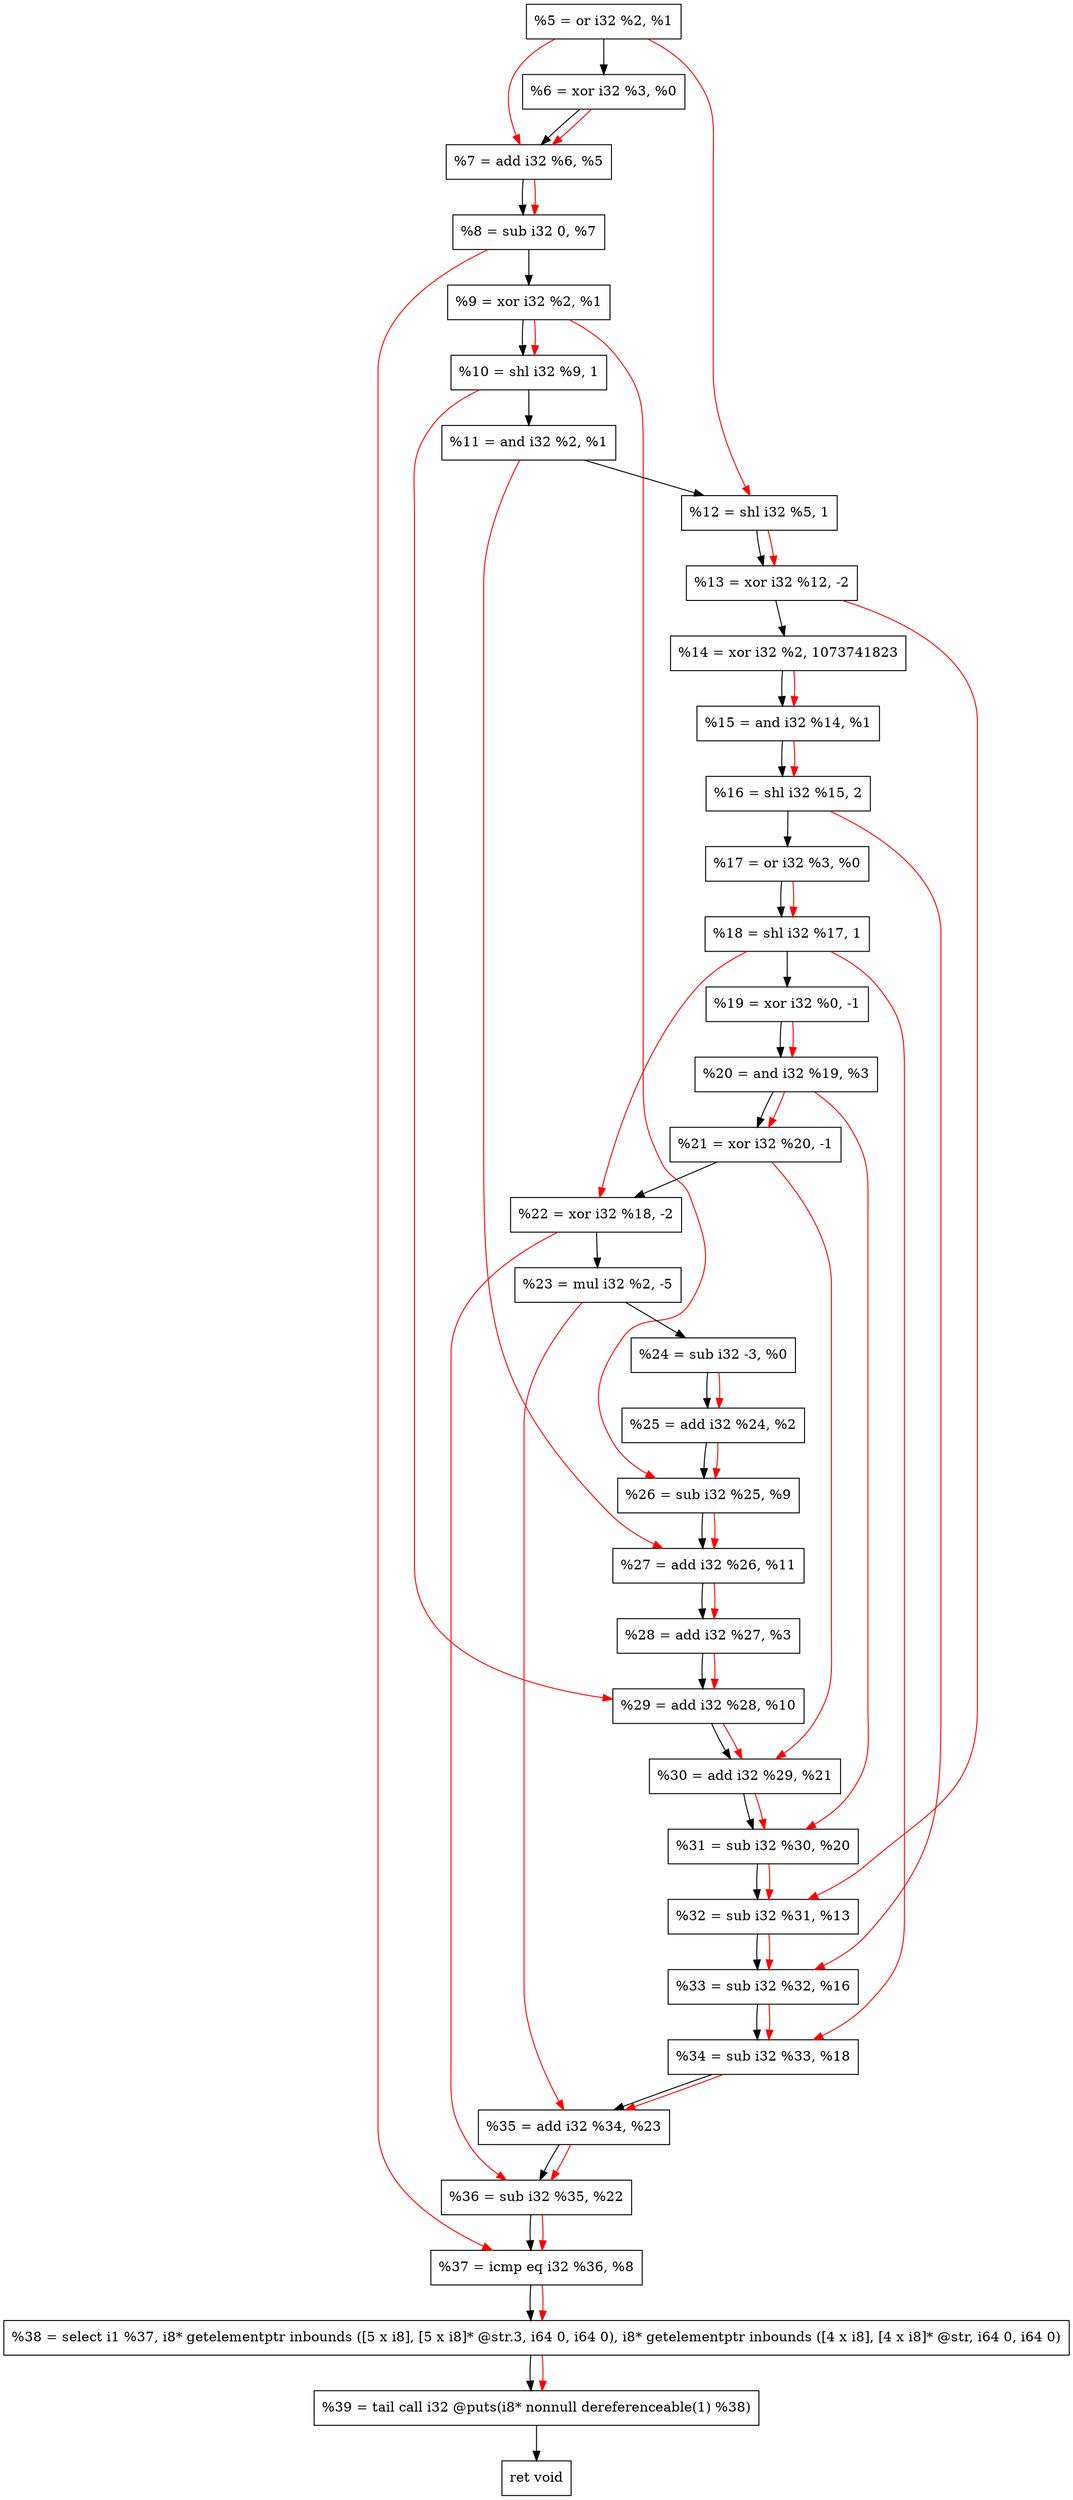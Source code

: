 digraph "DFG for'crackme' function" {
	Node0xbc69d0[shape=record, label="  %5 = or i32 %2, %1"];
	Node0xbc6a40[shape=record, label="  %6 = xor i32 %3, %0"];
	Node0xbc6ab0[shape=record, label="  %7 = add i32 %6, %5"];
	Node0xbc7130[shape=record, label="  %8 = sub i32 0, %7"];
	Node0xbc71a0[shape=record, label="  %9 = xor i32 %2, %1"];
	Node0xbc7240[shape=record, label="  %10 = shl i32 %9, 1"];
	Node0xbc72b0[shape=record, label="  %11 = and i32 %2, %1"];
	Node0xbc7320[shape=record, label="  %12 = shl i32 %5, 1"];
	Node0xbc73c0[shape=record, label="  %13 = xor i32 %12, -2"];
	Node0xbc7460[shape=record, label="  %14 = xor i32 %2, 1073741823"];
	Node0xbc74d0[shape=record, label="  %15 = and i32 %14, %1"];
	Node0xbc7570[shape=record, label="  %16 = shl i32 %15, 2"];
	Node0xbc75e0[shape=record, label="  %17 = or i32 %3, %0"];
	Node0xbc7650[shape=record, label="  %18 = shl i32 %17, 1"];
	Node0xbc76f0[shape=record, label="  %19 = xor i32 %0, -1"];
	Node0xbc7760[shape=record, label="  %20 = and i32 %19, %3"];
	Node0xbc77d0[shape=record, label="  %21 = xor i32 %20, -1"];
	Node0xbc7840[shape=record, label="  %22 = xor i32 %18, -2"];
	Node0xbc78e0[shape=record, label="  %23 = mul i32 %2, -5"];
	Node0xbc7980[shape=record, label="  %24 = sub i32 -3, %0"];
	Node0xbc79f0[shape=record, label="  %25 = add i32 %24, %2"];
	Node0xbc7a60[shape=record, label="  %26 = sub i32 %25, %9"];
	Node0xbc7ad0[shape=record, label="  %27 = add i32 %26, %11"];
	Node0xbc7b40[shape=record, label="  %28 = add i32 %27, %3"];
	Node0xbc7bb0[shape=record, label="  %29 = add i32 %28, %10"];
	Node0xbc7c20[shape=record, label="  %30 = add i32 %29, %21"];
	Node0xbc7c90[shape=record, label="  %31 = sub i32 %30, %20"];
	Node0xbc7d00[shape=record, label="  %32 = sub i32 %31, %13"];
	Node0xbc7f80[shape=record, label="  %33 = sub i32 %32, %16"];
	Node0xbc7ff0[shape=record, label="  %34 = sub i32 %33, %18"];
	Node0xbc8060[shape=record, label="  %35 = add i32 %34, %23"];
	Node0xbc80d0[shape=record, label="  %36 = sub i32 %35, %22"];
	Node0xbc8140[shape=record, label="  %37 = icmp eq i32 %36, %8"];
	Node0xb67268[shape=record, label="  %38 = select i1 %37, i8* getelementptr inbounds ([5 x i8], [5 x i8]* @str.3, i64 0, i64 0), i8* getelementptr inbounds ([4 x i8], [4 x i8]* @str, i64 0, i64 0)"];
	Node0xbc85e0[shape=record, label="  %39 = tail call i32 @puts(i8* nonnull dereferenceable(1) %38)"];
	Node0xbc8630[shape=record, label="  ret void"];
	Node0xbc69d0 -> Node0xbc6a40;
	Node0xbc6a40 -> Node0xbc6ab0;
	Node0xbc6ab0 -> Node0xbc7130;
	Node0xbc7130 -> Node0xbc71a0;
	Node0xbc71a0 -> Node0xbc7240;
	Node0xbc7240 -> Node0xbc72b0;
	Node0xbc72b0 -> Node0xbc7320;
	Node0xbc7320 -> Node0xbc73c0;
	Node0xbc73c0 -> Node0xbc7460;
	Node0xbc7460 -> Node0xbc74d0;
	Node0xbc74d0 -> Node0xbc7570;
	Node0xbc7570 -> Node0xbc75e0;
	Node0xbc75e0 -> Node0xbc7650;
	Node0xbc7650 -> Node0xbc76f0;
	Node0xbc76f0 -> Node0xbc7760;
	Node0xbc7760 -> Node0xbc77d0;
	Node0xbc77d0 -> Node0xbc7840;
	Node0xbc7840 -> Node0xbc78e0;
	Node0xbc78e0 -> Node0xbc7980;
	Node0xbc7980 -> Node0xbc79f0;
	Node0xbc79f0 -> Node0xbc7a60;
	Node0xbc7a60 -> Node0xbc7ad0;
	Node0xbc7ad0 -> Node0xbc7b40;
	Node0xbc7b40 -> Node0xbc7bb0;
	Node0xbc7bb0 -> Node0xbc7c20;
	Node0xbc7c20 -> Node0xbc7c90;
	Node0xbc7c90 -> Node0xbc7d00;
	Node0xbc7d00 -> Node0xbc7f80;
	Node0xbc7f80 -> Node0xbc7ff0;
	Node0xbc7ff0 -> Node0xbc8060;
	Node0xbc8060 -> Node0xbc80d0;
	Node0xbc80d0 -> Node0xbc8140;
	Node0xbc8140 -> Node0xb67268;
	Node0xb67268 -> Node0xbc85e0;
	Node0xbc85e0 -> Node0xbc8630;
edge [color=red]
	Node0xbc6a40 -> Node0xbc6ab0;
	Node0xbc69d0 -> Node0xbc6ab0;
	Node0xbc6ab0 -> Node0xbc7130;
	Node0xbc71a0 -> Node0xbc7240;
	Node0xbc69d0 -> Node0xbc7320;
	Node0xbc7320 -> Node0xbc73c0;
	Node0xbc7460 -> Node0xbc74d0;
	Node0xbc74d0 -> Node0xbc7570;
	Node0xbc75e0 -> Node0xbc7650;
	Node0xbc76f0 -> Node0xbc7760;
	Node0xbc7760 -> Node0xbc77d0;
	Node0xbc7650 -> Node0xbc7840;
	Node0xbc7980 -> Node0xbc79f0;
	Node0xbc79f0 -> Node0xbc7a60;
	Node0xbc71a0 -> Node0xbc7a60;
	Node0xbc7a60 -> Node0xbc7ad0;
	Node0xbc72b0 -> Node0xbc7ad0;
	Node0xbc7ad0 -> Node0xbc7b40;
	Node0xbc7b40 -> Node0xbc7bb0;
	Node0xbc7240 -> Node0xbc7bb0;
	Node0xbc7bb0 -> Node0xbc7c20;
	Node0xbc77d0 -> Node0xbc7c20;
	Node0xbc7c20 -> Node0xbc7c90;
	Node0xbc7760 -> Node0xbc7c90;
	Node0xbc7c90 -> Node0xbc7d00;
	Node0xbc73c0 -> Node0xbc7d00;
	Node0xbc7d00 -> Node0xbc7f80;
	Node0xbc7570 -> Node0xbc7f80;
	Node0xbc7f80 -> Node0xbc7ff0;
	Node0xbc7650 -> Node0xbc7ff0;
	Node0xbc7ff0 -> Node0xbc8060;
	Node0xbc78e0 -> Node0xbc8060;
	Node0xbc8060 -> Node0xbc80d0;
	Node0xbc7840 -> Node0xbc80d0;
	Node0xbc80d0 -> Node0xbc8140;
	Node0xbc7130 -> Node0xbc8140;
	Node0xbc8140 -> Node0xb67268;
	Node0xb67268 -> Node0xbc85e0;
}
